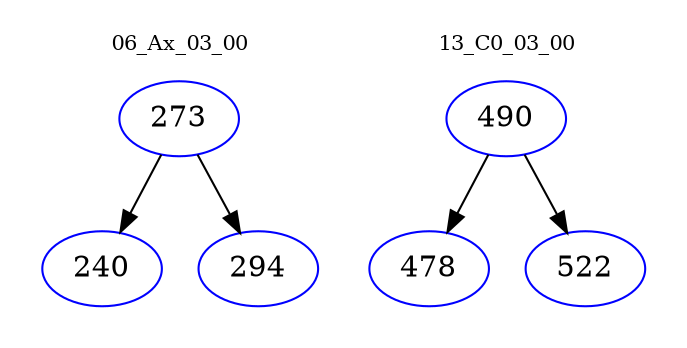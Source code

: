 digraph{
subgraph cluster_0 {
color = white
label = "06_Ax_03_00";
fontsize=10;
T0_273 [label="273", color="blue"]
T0_273 -> T0_240 [color="black"]
T0_240 [label="240", color="blue"]
T0_273 -> T0_294 [color="black"]
T0_294 [label="294", color="blue"]
}
subgraph cluster_1 {
color = white
label = "13_C0_03_00";
fontsize=10;
T1_490 [label="490", color="blue"]
T1_490 -> T1_478 [color="black"]
T1_478 [label="478", color="blue"]
T1_490 -> T1_522 [color="black"]
T1_522 [label="522", color="blue"]
}
}
